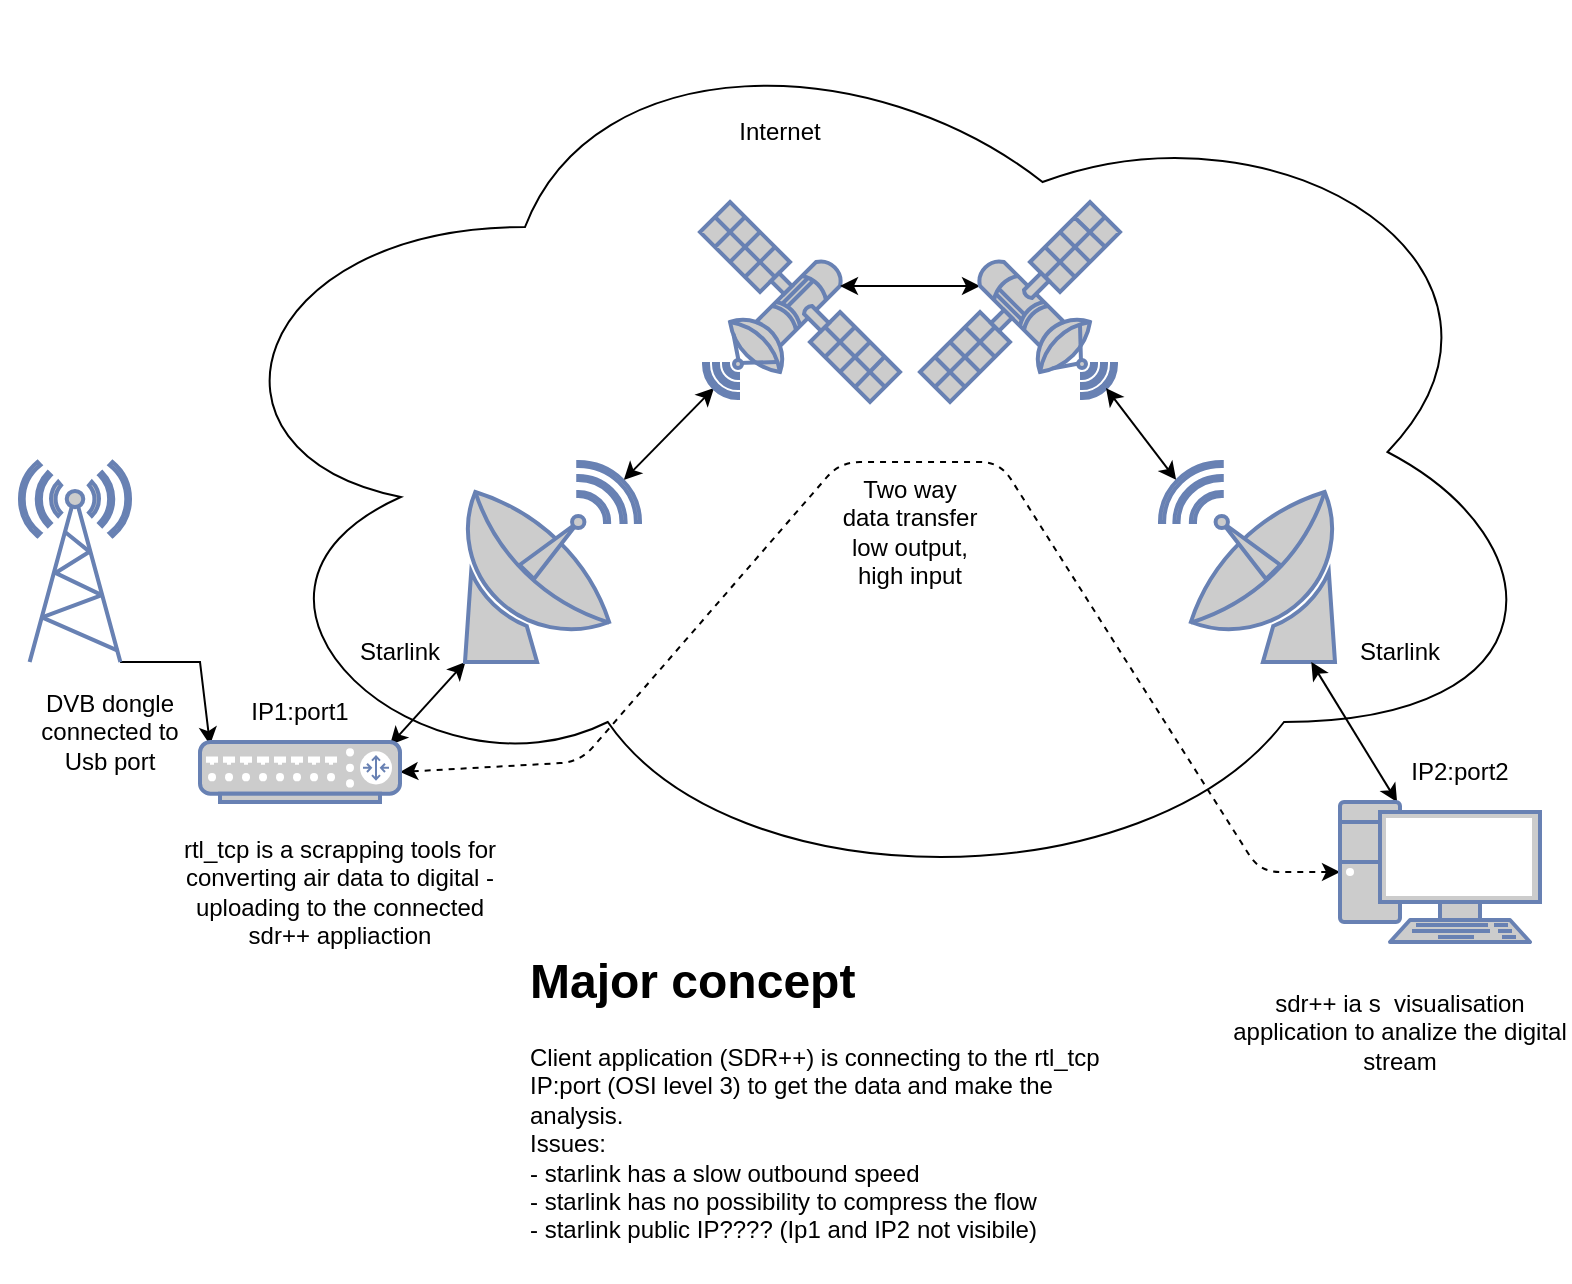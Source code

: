 <mxfile version="20.7.4" type="device" pages="3"><diagram id="eVhYtZMH90NT3_S08xxJ" name="Base concept"><mxGraphModel dx="794" dy="489" grid="1" gridSize="10" guides="1" tooltips="1" connect="1" arrows="1" fold="1" page="1" pageScale="1" pageWidth="827" pageHeight="1169" math="0" shadow="0"><root><mxCell id="0"/><mxCell id="1" parent="0"/><mxCell id="IH2EkVX4SBUHaYBqQMtC-19" value="" style="ellipse;shape=cloud;whiteSpace=wrap;html=1;" parent="1" vertex="1"><mxGeometry x="110" y="20" width="690" height="450" as="geometry"/></mxCell><mxCell id="IH2EkVX4SBUHaYBqQMtC-14" style="edgeStyle=none;rounded=0;orthogonalLoop=1;jettySize=auto;html=1;exitX=0.91;exitY=1;exitDx=0;exitDy=0;exitPerimeter=0;entryX=0.05;entryY=0.05;entryDx=0;entryDy=0;entryPerimeter=0;" parent="1" source="IH2EkVX4SBUHaYBqQMtC-1" target="IH2EkVX4SBUHaYBqQMtC-12" edge="1"><mxGeometry relative="1" as="geometry"><Array as="points"><mxPoint x="120" y="350"/></Array></mxGeometry></mxCell><mxCell id="IH2EkVX4SBUHaYBqQMtC-1" value="" style="fontColor=#0066CC;verticalAlign=top;verticalLabelPosition=bottom;labelPosition=center;align=center;html=1;outlineConnect=0;fillColor=#CCCCCC;strokeColor=#6881B3;gradientColor=none;gradientDirection=north;strokeWidth=2;shape=mxgraph.networks.radio_tower;" parent="1" vertex="1"><mxGeometry x="30" y="250" width="55" height="100" as="geometry"/></mxCell><mxCell id="IH2EkVX4SBUHaYBqQMtC-10" style="edgeStyle=none;rounded=0;orthogonalLoop=1;jettySize=auto;html=1;exitX=0.07;exitY=0.93;exitDx=0;exitDy=0;exitPerimeter=0;entryX=0.91;entryY=0.09;entryDx=0;entryDy=0;entryPerimeter=0;startArrow=classic;startFill=1;" parent="1" source="IH2EkVX4SBUHaYBqQMtC-2" target="IH2EkVX4SBUHaYBqQMtC-5" edge="1"><mxGeometry relative="1" as="geometry"/></mxCell><mxCell id="IH2EkVX4SBUHaYBqQMtC-2" value="" style="fontColor=#0066CC;verticalAlign=top;verticalLabelPosition=bottom;labelPosition=center;align=center;html=1;outlineConnect=0;fillColor=#CCCCCC;strokeColor=#6881B3;gradientColor=none;gradientDirection=north;strokeWidth=2;shape=mxgraph.networks.satellite;" parent="1" vertex="1"><mxGeometry x="370" y="120" width="100" height="100" as="geometry"/></mxCell><mxCell id="IH2EkVX4SBUHaYBqQMtC-11" style="edgeStyle=none;rounded=0;orthogonalLoop=1;jettySize=auto;html=1;exitX=0.58;exitY=0.3;exitDx=0;exitDy=0;exitPerimeter=0;entryX=0.7;entryY=0.42;entryDx=0;entryDy=0;entryPerimeter=0;startArrow=classic;startFill=1;" parent="1" source="IH2EkVX4SBUHaYBqQMtC-3" target="IH2EkVX4SBUHaYBqQMtC-2" edge="1"><mxGeometry relative="1" as="geometry"/></mxCell><mxCell id="IH2EkVX4SBUHaYBqQMtC-3" value="" style="fontColor=#0066CC;verticalAlign=top;verticalLabelPosition=bottom;labelPosition=center;align=center;html=1;outlineConnect=0;fillColor=#CCCCCC;strokeColor=#6881B3;gradientColor=none;gradientDirection=north;strokeWidth=2;shape=mxgraph.networks.satellite;rotation=-90;" parent="1" vertex="1"><mxGeometry x="480" y="120" width="100" height="100" as="geometry"/></mxCell><mxCell id="IH2EkVX4SBUHaYBqQMtC-13" style="edgeStyle=none;rounded=0;orthogonalLoop=1;jettySize=auto;html=1;exitX=0.03;exitY=1;exitDx=0;exitDy=0;exitPerimeter=0;entryX=0.95;entryY=0.05;entryDx=0;entryDy=0;entryPerimeter=0;startArrow=classic;startFill=1;" parent="1" source="IH2EkVX4SBUHaYBqQMtC-5" target="IH2EkVX4SBUHaYBqQMtC-12" edge="1"><mxGeometry relative="1" as="geometry"/></mxCell><mxCell id="IH2EkVX4SBUHaYBqQMtC-5" value="" style="fontColor=#0066CC;verticalAlign=top;verticalLabelPosition=bottom;labelPosition=center;align=center;html=1;outlineConnect=0;fillColor=#CCCCCC;strokeColor=#6881B3;gradientColor=none;gradientDirection=north;strokeWidth=2;shape=mxgraph.networks.satellite_dish;" parent="1" vertex="1"><mxGeometry x="250" y="250" width="90" height="100" as="geometry"/></mxCell><mxCell id="IH2EkVX4SBUHaYBqQMtC-9" style="rounded=0;orthogonalLoop=1;jettySize=auto;html=1;exitX=0.91;exitY=0.09;exitDx=0;exitDy=0;exitPerimeter=0;entryX=0.07;entryY=0.93;entryDx=0;entryDy=0;entryPerimeter=0;startArrow=classic;startFill=1;" parent="1" source="IH2EkVX4SBUHaYBqQMtC-6" target="IH2EkVX4SBUHaYBqQMtC-3" edge="1"><mxGeometry relative="1" as="geometry"/></mxCell><mxCell id="IH2EkVX4SBUHaYBqQMtC-6" value="" style="fontColor=#0066CC;verticalAlign=top;verticalLabelPosition=bottom;labelPosition=center;align=center;html=1;outlineConnect=0;fillColor=#CCCCCC;strokeColor=#6881B3;gradientColor=none;gradientDirection=north;strokeWidth=2;shape=mxgraph.networks.satellite_dish;flipV=0;flipH=1;" parent="1" vertex="1"><mxGeometry x="600" y="250" width="90" height="100" as="geometry"/></mxCell><mxCell id="IH2EkVX4SBUHaYBqQMtC-8" style="rounded=0;orthogonalLoop=1;jettySize=auto;html=1;startArrow=classic;startFill=1;" parent="1" source="IH2EkVX4SBUHaYBqQMtC-7" target="IH2EkVX4SBUHaYBqQMtC-6" edge="1"><mxGeometry relative="1" as="geometry"/></mxCell><mxCell id="IH2EkVX4SBUHaYBqQMtC-15" style="edgeStyle=none;orthogonalLoop=1;jettySize=auto;html=1;exitX=0;exitY=0.5;exitDx=0;exitDy=0;exitPerimeter=0;entryX=1;entryY=0.5;entryDx=0;entryDy=0;entryPerimeter=0;strokeWidth=1;rounded=1;jumpSize=8;startArrow=classic;startFill=1;dashed=1;" parent="1" source="IH2EkVX4SBUHaYBqQMtC-7" target="IH2EkVX4SBUHaYBqQMtC-12" edge="1"><mxGeometry relative="1" as="geometry"><mxPoint x="460" y="380" as="targetPoint"/><Array as="points"><mxPoint x="650" y="455"/><mxPoint x="520" y="250"/><mxPoint x="440" y="250"/><mxPoint x="310" y="400"/></Array></mxGeometry></mxCell><mxCell id="IH2EkVX4SBUHaYBqQMtC-7" value="" style="fontColor=#0066CC;verticalAlign=top;verticalLabelPosition=bottom;labelPosition=center;align=center;html=1;outlineConnect=0;fillColor=#CCCCCC;strokeColor=#6881B3;gradientColor=none;gradientDirection=north;strokeWidth=2;shape=mxgraph.networks.pc;" parent="1" vertex="1"><mxGeometry x="690" y="420" width="100" height="70" as="geometry"/></mxCell><mxCell id="IH2EkVX4SBUHaYBqQMtC-12" value="" style="fontColor=#0066CC;verticalAlign=top;verticalLabelPosition=bottom;labelPosition=center;align=center;html=1;outlineConnect=0;fillColor=#CCCCCC;strokeColor=#6881B3;gradientColor=none;gradientDirection=north;strokeWidth=2;shape=mxgraph.networks.router;" parent="1" vertex="1"><mxGeometry x="120" y="390" width="100" height="30" as="geometry"/></mxCell><mxCell id="IH2EkVX4SBUHaYBqQMtC-16" value="Two way data transfer&lt;br&gt;low output, high input" style="text;html=1;strokeColor=none;fillColor=none;align=center;verticalAlign=middle;whiteSpace=wrap;rounded=0;" parent="1" vertex="1"><mxGeometry x="440" y="270" width="70" height="30" as="geometry"/></mxCell><mxCell id="IH2EkVX4SBUHaYBqQMtC-17" value="DVB dongle connected to&lt;br&gt;Usb port" style="text;html=1;strokeColor=none;fillColor=none;align=center;verticalAlign=middle;whiteSpace=wrap;rounded=0;" parent="1" vertex="1"><mxGeometry x="20" y="370" width="110" height="30" as="geometry"/></mxCell><mxCell id="IH2EkVX4SBUHaYBqQMtC-20" value="Internet" style="text;html=1;strokeColor=none;fillColor=none;align=center;verticalAlign=middle;whiteSpace=wrap;rounded=0;" parent="1" vertex="1"><mxGeometry x="380" y="70" width="60" height="30" as="geometry"/></mxCell><mxCell id="IH2EkVX4SBUHaYBqQMtC-21" value="Starlink" style="text;html=1;strokeColor=none;fillColor=none;align=center;verticalAlign=middle;whiteSpace=wrap;rounded=0;" parent="1" vertex="1"><mxGeometry x="190" y="330" width="60" height="30" as="geometry"/></mxCell><mxCell id="IH2EkVX4SBUHaYBqQMtC-22" value="Starlink" style="text;html=1;strokeColor=none;fillColor=none;align=center;verticalAlign=middle;whiteSpace=wrap;rounded=0;" parent="1" vertex="1"><mxGeometry x="690" y="330" width="60" height="30" as="geometry"/></mxCell><mxCell id="IH2EkVX4SBUHaYBqQMtC-23" value="&lt;h1&gt;Major concept&lt;/h1&gt;&lt;div&gt;Client application (SDR++) is connecting to the rtl_tcp IP:port (OSI level 3) to get the data and make the analysis.&amp;nbsp;&lt;/div&gt;&lt;div&gt;Issues:&lt;/div&gt;&lt;div&gt;- starlink has a slow outbound speed&lt;/div&gt;&lt;div&gt;- starlink has no possibility to compress the flow&lt;/div&gt;&lt;div&gt;- starlink public IP???? (Ip1 and IP2 not visibile)&lt;/div&gt;" style="text;html=1;strokeColor=none;fillColor=none;spacing=5;spacingTop=-20;whiteSpace=wrap;overflow=hidden;rounded=0;" parent="1" vertex="1"><mxGeometry x="280" y="490" width="320" height="170" as="geometry"/></mxCell><mxCell id="IH2EkVX4SBUHaYBqQMtC-24" value="rtl_tcp is a scrapping tools for converting air data to digital - uploading to the connected sdr++ appliaction" style="text;html=1;strokeColor=none;fillColor=none;align=center;verticalAlign=middle;whiteSpace=wrap;rounded=0;" parent="1" vertex="1"><mxGeometry x="100" y="430" width="180" height="70" as="geometry"/></mxCell><mxCell id="IH2EkVX4SBUHaYBqQMtC-25" value="sdr++ ia s&amp;nbsp; visualisation application to analize the digital stream" style="text;html=1;strokeColor=none;fillColor=none;align=center;verticalAlign=middle;whiteSpace=wrap;rounded=0;" parent="1" vertex="1"><mxGeometry x="635" y="520" width="170" height="30" as="geometry"/></mxCell><mxCell id="IH2EkVX4SBUHaYBqQMtC-26" value="IP1:port1" style="text;html=1;strokeColor=none;fillColor=none;align=center;verticalAlign=middle;whiteSpace=wrap;rounded=0;" parent="1" vertex="1"><mxGeometry x="140" y="360" width="60" height="30" as="geometry"/></mxCell><mxCell id="IH2EkVX4SBUHaYBqQMtC-27" value="IP2:port2" style="text;html=1;strokeColor=none;fillColor=none;align=center;verticalAlign=middle;whiteSpace=wrap;rounded=0;" parent="1" vertex="1"><mxGeometry x="720" y="390" width="60" height="30" as="geometry"/></mxCell></root></mxGraphModel></diagram><diagram name="option 1" id="pqfzMG9LyWDPcnsngAc4"><mxGraphModel dx="794" dy="1658" grid="1" gridSize="10" guides="1" tooltips="1" connect="1" arrows="1" fold="1" page="1" pageScale="1" pageWidth="827" pageHeight="1169" math="0" shadow="0"><root><mxCell id="LZ_qvvcYq5BtkVR-NdyK-0"/><mxCell id="LZ_qvvcYq5BtkVR-NdyK-1" parent="LZ_qvvcYq5BtkVR-NdyK-0"/><mxCell id="LZ_qvvcYq5BtkVR-NdyK-2" value="" style="ellipse;shape=cloud;whiteSpace=wrap;html=1;" parent="LZ_qvvcYq5BtkVR-NdyK-1" vertex="1"><mxGeometry x="150" y="40" width="630" height="410" as="geometry"/></mxCell><mxCell id="LZ_qvvcYq5BtkVR-NdyK-3" style="edgeStyle=none;rounded=0;orthogonalLoop=1;jettySize=auto;html=1;exitX=0.09;exitY=1;exitDx=0;exitDy=0;exitPerimeter=0;entryX=0.05;entryY=0.05;entryDx=0;entryDy=0;entryPerimeter=0;" parent="LZ_qvvcYq5BtkVR-NdyK-1" source="LZ_qvvcYq5BtkVR-NdyK-4" target="LZ_qvvcYq5BtkVR-NdyK-16" edge="1"><mxGeometry relative="1" as="geometry"><Array as="points"/></mxGeometry></mxCell><mxCell id="LZ_qvvcYq5BtkVR-NdyK-4" value="" style="fontColor=#0066CC;verticalAlign=top;verticalLabelPosition=bottom;labelPosition=center;align=center;html=1;outlineConnect=0;fillColor=#CCCCCC;strokeColor=#6881B3;gradientColor=none;gradientDirection=north;strokeWidth=2;shape=mxgraph.networks.radio_tower;" parent="LZ_qvvcYq5BtkVR-NdyK-1" vertex="1"><mxGeometry x="30" y="250" width="55" height="100" as="geometry"/></mxCell><mxCell id="LZ_qvvcYq5BtkVR-NdyK-5" style="edgeStyle=none;rounded=0;orthogonalLoop=1;jettySize=auto;html=1;exitX=0.07;exitY=0.93;exitDx=0;exitDy=0;exitPerimeter=0;entryX=0.91;entryY=0.09;entryDx=0;entryDy=0;entryPerimeter=0;startArrow=classic;startFill=1;" parent="LZ_qvvcYq5BtkVR-NdyK-1" source="LZ_qvvcYq5BtkVR-NdyK-6" target="LZ_qvvcYq5BtkVR-NdyK-10" edge="1"><mxGeometry relative="1" as="geometry"/></mxCell><mxCell id="LZ_qvvcYq5BtkVR-NdyK-6" value="" style="fontColor=#0066CC;verticalAlign=top;verticalLabelPosition=bottom;labelPosition=center;align=center;html=1;outlineConnect=0;fillColor=#CCCCCC;strokeColor=#6881B3;gradientColor=none;gradientDirection=north;strokeWidth=2;shape=mxgraph.networks.satellite;" parent="LZ_qvvcYq5BtkVR-NdyK-1" vertex="1"><mxGeometry x="370" y="120" width="100" height="100" as="geometry"/></mxCell><mxCell id="LZ_qvvcYq5BtkVR-NdyK-9" style="edgeStyle=none;rounded=0;orthogonalLoop=1;jettySize=auto;html=1;exitX=0.03;exitY=1;exitDx=0;exitDy=0;exitPerimeter=0;entryX=0.75;entryY=0;entryDx=0;entryDy=0;startArrow=classic;startFill=1;" parent="LZ_qvvcYq5BtkVR-NdyK-1" source="LZ_qvvcYq5BtkVR-NdyK-10" target="63cQMqfMvRAv0heqXMk6-0" edge="1"><mxGeometry relative="1" as="geometry"/></mxCell><mxCell id="LZ_qvvcYq5BtkVR-NdyK-10" value="" style="fontColor=#0066CC;verticalAlign=top;verticalLabelPosition=bottom;labelPosition=center;align=center;html=1;outlineConnect=0;fillColor=#CCCCCC;strokeColor=#6881B3;gradientColor=none;gradientDirection=north;strokeWidth=2;shape=mxgraph.networks.satellite_dish;" parent="LZ_qvvcYq5BtkVR-NdyK-1" vertex="1"><mxGeometry x="250" y="250" width="90" height="100" as="geometry"/></mxCell><mxCell id="LZ_qvvcYq5BtkVR-NdyK-11" style="rounded=0;orthogonalLoop=1;jettySize=auto;html=1;exitX=0.25;exitY=1;exitDx=0;exitDy=0;entryX=0.7;entryY=0.42;entryDx=0;entryDy=0;entryPerimeter=0;startArrow=classic;startFill=1;" parent="LZ_qvvcYq5BtkVR-NdyK-1" source="63cQMqfMvRAv0heqXMk6-6" target="LZ_qvvcYq5BtkVR-NdyK-6" edge="1"><mxGeometry relative="1" as="geometry"><mxPoint x="608.1" y="259" as="sourcePoint"/><mxPoint x="573" y="213" as="targetPoint"/><Array as="points"><mxPoint x="455" y="120"/></Array></mxGeometry></mxCell><mxCell id="LZ_qvvcYq5BtkVR-NdyK-13" style="rounded=0;orthogonalLoop=1;jettySize=auto;html=1;startArrow=classic;startFill=1;entryX=0.5;entryY=1;entryDx=0;entryDy=0;" parent="LZ_qvvcYq5BtkVR-NdyK-1" source="LZ_qvvcYq5BtkVR-NdyK-15" target="63cQMqfMvRAv0heqXMk6-7" edge="1"><mxGeometry relative="1" as="geometry"><Array as="points"><mxPoint x="530" y="220"/></Array></mxGeometry></mxCell><mxCell id="LZ_qvvcYq5BtkVR-NdyK-14" style="edgeStyle=none;orthogonalLoop=1;jettySize=auto;html=1;exitX=0;exitY=0.5;exitDx=0;exitDy=0;exitPerimeter=0;entryX=1;entryY=0.5;entryDx=0;entryDy=0;entryPerimeter=0;strokeWidth=1;rounded=1;jumpSize=8;startArrow=classic;startFill=1;dashed=1;" parent="LZ_qvvcYq5BtkVR-NdyK-1" source="LZ_qvvcYq5BtkVR-NdyK-15" target="LZ_qvvcYq5BtkVR-NdyK-16" edge="1"><mxGeometry relative="1" as="geometry"><mxPoint x="460" y="380" as="targetPoint"/><Array as="points"><mxPoint x="650" y="455"/><mxPoint x="520" y="250"/><mxPoint x="440" y="250"/><mxPoint x="270" y="490"/></Array></mxGeometry></mxCell><mxCell id="LZ_qvvcYq5BtkVR-NdyK-15" value="" style="fontColor=#0066CC;verticalAlign=top;verticalLabelPosition=bottom;labelPosition=center;align=center;html=1;outlineConnect=0;fillColor=#CCCCCC;strokeColor=#6881B3;gradientColor=none;gradientDirection=north;strokeWidth=2;shape=mxgraph.networks.pc;" parent="LZ_qvvcYq5BtkVR-NdyK-1" vertex="1"><mxGeometry x="695" y="420" width="100" height="70" as="geometry"/></mxCell><mxCell id="LZ_qvvcYq5BtkVR-NdyK-16" value="" style="fontColor=#0066CC;verticalAlign=top;verticalLabelPosition=bottom;labelPosition=center;align=center;html=1;outlineConnect=0;fillColor=#CCCCCC;strokeColor=#6881B3;gradientColor=none;gradientDirection=north;strokeWidth=2;shape=mxgraph.networks.router;" parent="LZ_qvvcYq5BtkVR-NdyK-1" vertex="1"><mxGeometry x="40" y="530" width="100" height="30" as="geometry"/></mxCell><mxCell id="LZ_qvvcYq5BtkVR-NdyK-17" value="Two way data transfer&lt;br&gt;low output, high input" style="text;html=1;strokeColor=none;fillColor=none;align=center;verticalAlign=middle;whiteSpace=wrap;rounded=0;" parent="LZ_qvvcYq5BtkVR-NdyK-1" vertex="1"><mxGeometry x="440" y="270" width="70" height="30" as="geometry"/></mxCell><mxCell id="LZ_qvvcYq5BtkVR-NdyK-18" value="DVB dongle connected to&lt;br&gt;Usb port" style="text;html=1;strokeColor=none;fillColor=none;align=center;verticalAlign=middle;whiteSpace=wrap;rounded=0;" parent="LZ_qvvcYq5BtkVR-NdyK-1" vertex="1"><mxGeometry x="20" y="370" width="110" height="30" as="geometry"/></mxCell><mxCell id="LZ_qvvcYq5BtkVR-NdyK-19" value="Internet" style="text;html=1;strokeColor=none;fillColor=none;align=center;verticalAlign=middle;whiteSpace=wrap;rounded=0;" parent="LZ_qvvcYq5BtkVR-NdyK-1" vertex="1"><mxGeometry x="620" y="170" width="60" height="30" as="geometry"/></mxCell><mxCell id="LZ_qvvcYq5BtkVR-NdyK-20" value="Starlink" style="text;html=1;strokeColor=none;fillColor=none;align=center;verticalAlign=middle;whiteSpace=wrap;rounded=0;" parent="LZ_qvvcYq5BtkVR-NdyK-1" vertex="1"><mxGeometry x="190" y="330" width="60" height="30" as="geometry"/></mxCell><mxCell id="LZ_qvvcYq5BtkVR-NdyK-21" value="Any kind of providers" style="text;html=1;strokeColor=none;fillColor=none;align=center;verticalAlign=middle;whiteSpace=wrap;rounded=0;" parent="LZ_qvvcYq5BtkVR-NdyK-1" vertex="1"><mxGeometry x="695" y="370" width="80" height="30" as="geometry"/></mxCell><mxCell id="LZ_qvvcYq5BtkVR-NdyK-22" value="&lt;h1&gt;Major concept&lt;/h1&gt;&lt;div&gt;Client application (SDR++) is connecting to the rtl_tcp IP:port (OSI level 3) to get the data and make the analysis.&amp;nbsp;&lt;/div&gt;&lt;div&gt;Issues:&lt;/div&gt;&lt;div&gt;- starlink has a slow outbound speed&lt;/div&gt;&lt;div&gt;- starlink has no possibility to compress the flow&lt;/div&gt;&lt;div&gt;- starlink public IP???? (Ip1 and IP2 not visibile)&lt;/div&gt;" style="text;html=1;strokeColor=none;fillColor=none;spacing=5;spacingTop=-20;whiteSpace=wrap;overflow=hidden;rounded=0;" parent="LZ_qvvcYq5BtkVR-NdyK-1" vertex="1"><mxGeometry x="280" y="490" width="320" height="170" as="geometry"/></mxCell><mxCell id="LZ_qvvcYq5BtkVR-NdyK-23" value="rtl_tcp is a scrapping tools for converting air data to digital - uploading to the connected sdr++ appliaction" style="text;html=1;strokeColor=none;fillColor=none;align=center;verticalAlign=middle;whiteSpace=wrap;rounded=0;" parent="LZ_qvvcYq5BtkVR-NdyK-1" vertex="1"><mxGeometry x="20" y="570" width="180" height="70" as="geometry"/></mxCell><mxCell id="LZ_qvvcYq5BtkVR-NdyK-24" value="sdr++ ia s&amp;nbsp; visualisation application to analize the digital stream" style="text;html=1;strokeColor=none;fillColor=none;align=center;verticalAlign=middle;whiteSpace=wrap;rounded=0;" parent="LZ_qvvcYq5BtkVR-NdyK-1" vertex="1"><mxGeometry x="635" y="520" width="170" height="30" as="geometry"/></mxCell><mxCell id="LZ_qvvcYq5BtkVR-NdyK-25" value="IP1:port1 no enc" style="text;html=1;strokeColor=none;fillColor=none;align=center;verticalAlign=middle;whiteSpace=wrap;rounded=0;" parent="LZ_qvvcYq5BtkVR-NdyK-1" vertex="1"><mxGeometry x="80" y="490" width="60" height="30" as="geometry"/></mxCell><mxCell id="LZ_qvvcYq5BtkVR-NdyK-26" value="IP2:port2&lt;br&gt;no enc" style="text;html=1;strokeColor=none;fillColor=none;align=center;verticalAlign=middle;whiteSpace=wrap;rounded=0;" parent="LZ_qvvcYq5BtkVR-NdyK-1" vertex="1"><mxGeometry x="635" y="390" width="60" height="30" as="geometry"/></mxCell><mxCell id="63cQMqfMvRAv0heqXMk6-1" style="rounded=0;orthogonalLoop=1;jettySize=auto;html=1;exitX=0.5;exitY=1;exitDx=0;exitDy=0;entryX=0.92;entryY=-0.15;entryDx=0;entryDy=0;entryPerimeter=0;" parent="LZ_qvvcYq5BtkVR-NdyK-1" source="63cQMqfMvRAv0heqXMk6-0" target="LZ_qvvcYq5BtkVR-NdyK-16" edge="1"><mxGeometry relative="1" as="geometry"/></mxCell><mxCell id="63cQMqfMvRAv0heqXMk6-0" value="Docker with Nginx zsdt enabled" style="rounded=0;whiteSpace=wrap;html=1;" parent="LZ_qvvcYq5BtkVR-NdyK-1" vertex="1"><mxGeometry x="110" y="430" width="120" height="60" as="geometry"/></mxCell><mxCell id="63cQMqfMvRAv0heqXMk6-2" value="IP1:port1 zstd enc" style="text;html=1;strokeColor=none;fillColor=none;align=center;verticalAlign=middle;whiteSpace=wrap;rounded=0;" parent="LZ_qvvcYq5BtkVR-NdyK-1" vertex="1"><mxGeometry x="140" y="390" width="60" height="30" as="geometry"/></mxCell><mxCell id="63cQMqfMvRAv0heqXMk6-5" value="" style="group" parent="LZ_qvvcYq5BtkVR-NdyK-1" vertex="1" connectable="0"><mxGeometry x="460" y="-50" width="160" height="78" as="geometry"/></mxCell><mxCell id="63cQMqfMvRAv0heqXMk6-3" value="" style="sketch=0;points=[[0,0,0],[0.25,0,0],[0.5,0,0],[0.75,0,0],[1,0,0],[0,1,0],[0.25,1,0],[0.5,1,0],[0.75,1,0],[1,1,0],[0,0.25,0],[0,0.5,0],[0,0.75,0],[1,0.25,0],[1,0.5,0],[1,0.75,0]];outlineConnect=0;fontColor=#232F3E;gradientColor=#F78E04;gradientDirection=north;fillColor=#D05C17;strokeColor=#ffffff;dashed=0;verticalLabelPosition=bottom;verticalAlign=top;align=center;html=1;fontSize=12;fontStyle=0;aspect=fixed;shape=mxgraph.aws4.resourceIcon;resIcon=mxgraph.aws4.ecs_anywhere;" parent="63cQMqfMvRAv0heqXMk6-5" vertex="1"><mxGeometry width="78" height="78" as="geometry"/></mxCell><mxCell id="63cQMqfMvRAv0heqXMk6-4" value="Container service with public acccess" style="text;html=1;strokeColor=none;fillColor=none;align=center;verticalAlign=middle;whiteSpace=wrap;rounded=0;" parent="63cQMqfMvRAv0heqXMk6-5" vertex="1"><mxGeometry x="100" y="38" width="60" height="30" as="geometry"/></mxCell><mxCell id="63cQMqfMvRAv0heqXMk6-6" value="IP3:port4&lt;br&gt;zstd enc" style="text;html=1;strokeColor=none;fillColor=none;align=center;verticalAlign=middle;whiteSpace=wrap;rounded=0;" parent="LZ_qvvcYq5BtkVR-NdyK-1" vertex="1"><mxGeometry x="440" y="40" width="60" height="30" as="geometry"/></mxCell><mxCell id="63cQMqfMvRAv0heqXMk6-7" value="IP3:port5&lt;br&gt;no enc" style="text;html=1;strokeColor=none;fillColor=none;align=center;verticalAlign=middle;whiteSpace=wrap;rounded=0;" parent="LZ_qvvcYq5BtkVR-NdyK-1" vertex="1"><mxGeometry x="500" y="40" width="60" height="30" as="geometry"/></mxCell><mxCell id="4SPKyEX531dp94G_73Is-5" style="edgeStyle=none;rounded=0;orthogonalLoop=1;jettySize=auto;html=1;entryX=0;entryY=0.75;entryDx=0;entryDy=0;entryPerimeter=0;startArrow=none;startFill=0;dashed=1;dashPattern=1 4;" parent="LZ_qvvcYq5BtkVR-NdyK-1" source="4SPKyEX531dp94G_73Is-3" target="63cQMqfMvRAv0heqXMk6-3" edge="1"><mxGeometry relative="1" as="geometry"/></mxCell><mxCell id="4SPKyEX531dp94G_73Is-6" style="edgeStyle=none;rounded=0;orthogonalLoop=1;jettySize=auto;html=1;entryX=0.25;entryY=0;entryDx=0;entryDy=0;startArrow=none;startFill=0;dashed=1;dashPattern=1 4;" parent="LZ_qvvcYq5BtkVR-NdyK-1" source="4SPKyEX531dp94G_73Is-3" target="63cQMqfMvRAv0heqXMk6-0" edge="1"><mxGeometry relative="1" as="geometry"/></mxCell><mxCell id="4SPKyEX531dp94G_73Is-3" value="" style="sketch=0;aspect=fixed;html=1;points=[];align=center;image;fontSize=12;image=img/lib/mscae/Media_Encoding.svg;" parent="LZ_qvvcYq5BtkVR-NdyK-1" vertex="1"><mxGeometry x="67" y="-10" width="86" height="100" as="geometry"/></mxCell><mxCell id="4SPKyEX531dp94G_73Is-4" value="Encoding / Decoding points" style="text;html=1;strokeColor=none;fillColor=none;align=center;verticalAlign=middle;whiteSpace=wrap;rounded=0;" parent="LZ_qvvcYq5BtkVR-NdyK-1" vertex="1"><mxGeometry x="67" y="-60" width="173" height="30" as="geometry"/></mxCell></root></mxGraphModel></diagram><diagram name="option 2" id="LgIMS0ZwCtOsW7OvAcl4"><mxGraphModel dx="1059" dy="652" grid="1" gridSize="10" guides="1" tooltips="1" connect="1" arrows="1" fold="1" page="1" pageScale="1" pageWidth="827" pageHeight="1169" math="0" shadow="0"><root><mxCell id="tyY59y540f2zaJhd7GOF-0"/><mxCell id="tyY59y540f2zaJhd7GOF-1" parent="tyY59y540f2zaJhd7GOF-0"/><mxCell id="tyY59y540f2zaJhd7GOF-2" value="" style="ellipse;shape=cloud;whiteSpace=wrap;html=1;" parent="tyY59y540f2zaJhd7GOF-1" vertex="1"><mxGeometry x="110" y="20" width="690" height="450" as="geometry"/></mxCell><mxCell id="tyY59y540f2zaJhd7GOF-3" style="edgeStyle=none;rounded=0;orthogonalLoop=1;jettySize=auto;html=1;exitX=0.91;exitY=1;exitDx=0;exitDy=0;exitPerimeter=0;entryX=0.05;entryY=0.05;entryDx=0;entryDy=0;entryPerimeter=0;" parent="tyY59y540f2zaJhd7GOF-1" source="tyY59y540f2zaJhd7GOF-4" target="tyY59y540f2zaJhd7GOF-16" edge="1"><mxGeometry relative="1" as="geometry"><Array as="points"><mxPoint x="80" y="460"/></Array></mxGeometry></mxCell><mxCell id="tyY59y540f2zaJhd7GOF-4" value="" style="fontColor=#0066CC;verticalAlign=top;verticalLabelPosition=bottom;labelPosition=center;align=center;html=1;outlineConnect=0;fillColor=#CCCCCC;strokeColor=#6881B3;gradientColor=none;gradientDirection=north;strokeWidth=2;shape=mxgraph.networks.radio_tower;" parent="tyY59y540f2zaJhd7GOF-1" vertex="1"><mxGeometry x="30" y="250" width="55" height="100" as="geometry"/></mxCell><mxCell id="tyY59y540f2zaJhd7GOF-5" style="edgeStyle=none;rounded=0;orthogonalLoop=1;jettySize=auto;html=1;exitX=0.07;exitY=0.93;exitDx=0;exitDy=0;exitPerimeter=0;entryX=0.91;entryY=0.09;entryDx=0;entryDy=0;entryPerimeter=0;startArrow=classic;startFill=1;" parent="tyY59y540f2zaJhd7GOF-1" source="tyY59y540f2zaJhd7GOF-6" target="tyY59y540f2zaJhd7GOF-10" edge="1"><mxGeometry relative="1" as="geometry"/></mxCell><mxCell id="tyY59y540f2zaJhd7GOF-6" value="" style="fontColor=#0066CC;verticalAlign=top;verticalLabelPosition=bottom;labelPosition=center;align=center;html=1;outlineConnect=0;fillColor=#CCCCCC;strokeColor=#6881B3;gradientColor=none;gradientDirection=north;strokeWidth=2;shape=mxgraph.networks.satellite;" parent="tyY59y540f2zaJhd7GOF-1" vertex="1"><mxGeometry x="370" y="120" width="100" height="100" as="geometry"/></mxCell><mxCell id="tyY59y540f2zaJhd7GOF-7" style="edgeStyle=none;rounded=0;orthogonalLoop=1;jettySize=auto;html=1;exitX=0.58;exitY=0.3;exitDx=0;exitDy=0;exitPerimeter=0;entryX=0.7;entryY=0.42;entryDx=0;entryDy=0;entryPerimeter=0;startArrow=classic;startFill=1;" parent="tyY59y540f2zaJhd7GOF-1" source="tyY59y540f2zaJhd7GOF-8" target="tyY59y540f2zaJhd7GOF-6" edge="1"><mxGeometry relative="1" as="geometry"/></mxCell><mxCell id="tyY59y540f2zaJhd7GOF-8" value="" style="fontColor=#0066CC;verticalAlign=top;verticalLabelPosition=bottom;labelPosition=center;align=center;html=1;outlineConnect=0;fillColor=#CCCCCC;strokeColor=#6881B3;gradientColor=none;gradientDirection=north;strokeWidth=2;shape=mxgraph.networks.satellite;rotation=-90;" parent="tyY59y540f2zaJhd7GOF-1" vertex="1"><mxGeometry x="480" y="120" width="100" height="100" as="geometry"/></mxCell><mxCell id="tyY59y540f2zaJhd7GOF-9" style="edgeStyle=none;rounded=0;orthogonalLoop=1;jettySize=auto;html=1;exitX=0.03;exitY=1;exitDx=0;exitDy=0;exitPerimeter=0;entryX=0.75;entryY=0;entryDx=0;entryDy=0;startArrow=classic;startFill=1;" parent="tyY59y540f2zaJhd7GOF-1" source="tyY59y540f2zaJhd7GOF-10" target="tyY59y540f2zaJhd7GOF-25" edge="1"><mxGeometry relative="1" as="geometry"><Array as="points"/></mxGeometry></mxCell><mxCell id="tyY59y540f2zaJhd7GOF-10" value="" style="fontColor=#0066CC;verticalAlign=top;verticalLabelPosition=bottom;labelPosition=center;align=center;html=1;outlineConnect=0;fillColor=#CCCCCC;strokeColor=#6881B3;gradientColor=none;gradientDirection=north;strokeWidth=2;shape=mxgraph.networks.satellite_dish;" parent="tyY59y540f2zaJhd7GOF-1" vertex="1"><mxGeometry x="250" y="250" width="90" height="100" as="geometry"/></mxCell><mxCell id="tyY59y540f2zaJhd7GOF-11" style="rounded=0;orthogonalLoop=1;jettySize=auto;html=1;exitX=0.91;exitY=0.09;exitDx=0;exitDy=0;exitPerimeter=0;entryX=0.07;entryY=0.93;entryDx=0;entryDy=0;entryPerimeter=0;startArrow=classic;startFill=1;" parent="tyY59y540f2zaJhd7GOF-1" source="tyY59y540f2zaJhd7GOF-12" target="tyY59y540f2zaJhd7GOF-8" edge="1"><mxGeometry relative="1" as="geometry"/></mxCell><mxCell id="tyY59y540f2zaJhd7GOF-12" value="" style="fontColor=#0066CC;verticalAlign=top;verticalLabelPosition=bottom;labelPosition=center;align=center;html=1;outlineConnect=0;fillColor=#CCCCCC;strokeColor=#6881B3;gradientColor=none;gradientDirection=north;strokeWidth=2;shape=mxgraph.networks.satellite_dish;flipV=0;flipH=1;" parent="tyY59y540f2zaJhd7GOF-1" vertex="1"><mxGeometry x="600" y="250" width="90" height="100" as="geometry"/></mxCell><mxCell id="tyY59y540f2zaJhd7GOF-13" style="rounded=0;orthogonalLoop=1;jettySize=auto;html=1;startArrow=classic;startFill=1;exitX=0.25;exitY=0;exitDx=0;exitDy=0;" parent="tyY59y540f2zaJhd7GOF-1" source="tyY59y540f2zaJhd7GOF-26" target="tyY59y540f2zaJhd7GOF-12" edge="1"><mxGeometry relative="1" as="geometry"/></mxCell><mxCell id="tyY59y540f2zaJhd7GOF-14" style="edgeStyle=none;orthogonalLoop=1;jettySize=auto;html=1;exitX=0;exitY=0.5;exitDx=0;exitDy=0;exitPerimeter=0;entryX=1;entryY=0.5;entryDx=0;entryDy=0;entryPerimeter=0;strokeWidth=1;rounded=1;jumpSize=8;startArrow=classic;startFill=1;dashed=1;" parent="tyY59y540f2zaJhd7GOF-1" source="tyY59y540f2zaJhd7GOF-15" target="tyY59y540f2zaJhd7GOF-16" edge="1"><mxGeometry relative="1" as="geometry"><mxPoint x="460" y="380" as="targetPoint"/><Array as="points"><mxPoint x="650" y="455"/><mxPoint x="520" y="250"/><mxPoint x="440" y="250"/><mxPoint x="310" y="400"/></Array></mxGeometry></mxCell><mxCell id="wYBs9lx6NddJJPxJli_--2" style="edgeStyle=orthogonalEdgeStyle;rounded=0;orthogonalLoop=1;jettySize=auto;html=1;exitX=0.5;exitY=0.07;exitDx=0;exitDy=0;exitPerimeter=0;entryX=0.5;entryY=1;entryDx=0;entryDy=0;fontSize=17;" parent="tyY59y540f2zaJhd7GOF-1" source="tyY59y540f2zaJhd7GOF-15" target="tyY59y540f2zaJhd7GOF-26" edge="1"><mxGeometry relative="1" as="geometry"/></mxCell><mxCell id="tyY59y540f2zaJhd7GOF-15" value="" style="fontColor=#0066CC;verticalAlign=top;verticalLabelPosition=bottom;labelPosition=center;align=center;html=1;outlineConnect=0;fillColor=#CCCCCC;strokeColor=#6881B3;gradientColor=none;gradientDirection=north;strokeWidth=2;shape=mxgraph.networks.pc;" parent="tyY59y540f2zaJhd7GOF-1" vertex="1"><mxGeometry x="705" y="465" width="100" height="70" as="geometry"/></mxCell><mxCell id="tyY59y540f2zaJhd7GOF-16" value="" style="fontColor=#0066CC;verticalAlign=top;verticalLabelPosition=bottom;labelPosition=center;align=center;html=1;outlineConnect=0;fillColor=#CCCCCC;strokeColor=#6881B3;gradientColor=none;gradientDirection=north;strokeWidth=2;shape=mxgraph.networks.router;" parent="tyY59y540f2zaJhd7GOF-1" vertex="1"><mxGeometry x="100" y="510" width="100" height="30" as="geometry"/></mxCell><mxCell id="tyY59y540f2zaJhd7GOF-17" value="Two way data transfer&lt;br&gt;low output, high input" style="text;html=1;strokeColor=none;fillColor=none;align=center;verticalAlign=middle;whiteSpace=wrap;rounded=0;" parent="tyY59y540f2zaJhd7GOF-1" vertex="1"><mxGeometry x="440" y="270" width="70" height="30" as="geometry"/></mxCell><mxCell id="tyY59y540f2zaJhd7GOF-18" value="DVB dongle connected to&lt;br&gt;Usb port" style="text;html=1;strokeColor=none;fillColor=none;align=center;verticalAlign=middle;whiteSpace=wrap;rounded=0;" parent="tyY59y540f2zaJhd7GOF-1" vertex="1"><mxGeometry y="500" width="110" height="30" as="geometry"/></mxCell><mxCell id="tyY59y540f2zaJhd7GOF-19" value="Internet" style="text;html=1;strokeColor=none;fillColor=none;align=center;verticalAlign=middle;whiteSpace=wrap;rounded=0;" parent="tyY59y540f2zaJhd7GOF-1" vertex="1"><mxGeometry x="380" y="70" width="60" height="30" as="geometry"/></mxCell><mxCell id="tyY59y540f2zaJhd7GOF-20" value="Starlink" style="text;html=1;strokeColor=none;fillColor=none;align=center;verticalAlign=middle;whiteSpace=wrap;rounded=0;" parent="tyY59y540f2zaJhd7GOF-1" vertex="1"><mxGeometry x="190" y="330" width="60" height="30" as="geometry"/></mxCell><mxCell id="tyY59y540f2zaJhd7GOF-21" value="Starlink" style="text;html=1;strokeColor=none;fillColor=none;align=center;verticalAlign=middle;whiteSpace=wrap;rounded=0;" parent="tyY59y540f2zaJhd7GOF-1" vertex="1"><mxGeometry x="690" y="330" width="60" height="30" as="geometry"/></mxCell><mxCell id="tyY59y540f2zaJhd7GOF-22" value="&lt;h1&gt;Major concept&lt;/h1&gt;&lt;div&gt;Client application (SDR++) is connecting to the rtl_tcp IP:port (OSI level 3) to get the data and make the analysis.&amp;nbsp;&lt;/div&gt;&lt;div&gt;Issues:&lt;/div&gt;&lt;div&gt;- starlink has a slow outbound speed&lt;/div&gt;&lt;div&gt;- starlink has no possibility to compress the flow&lt;/div&gt;&lt;div&gt;- starlink public IP???? (Ip1 and IP2 not visibile)&lt;/div&gt;&lt;div&gt;&lt;br&gt;&lt;/div&gt;&lt;div&gt;&lt;b&gt;&lt;font style=&quot;font-size: 17px;&quot;&gt;Resolution&lt;/font&gt;&lt;/b&gt;&lt;/div&gt;&lt;div&gt;Build docker image with&amp;nbsp;https://github.com/fathyb/zstd-proxy&lt;/div&gt;&lt;div&gt;and&amp;nbsp;&amp;nbsp;&lt;span style=&quot;background-color: initial;&quot;&gt;Create a server on port 9001, compress 9001 to 9002 and decompress 9002 to 9001&amp;nbsp;&lt;/span&gt;&lt;/div&gt;&lt;div&gt;&lt;span style=&quot;background-color: initial;&quot;&gt;&lt;b&gt;On GUI machine&lt;/b&gt;&lt;/span&gt;&lt;/div&gt;&lt;div&gt;&lt;b style=&quot;background-color: initial;&quot;&gt;$&lt;/b&gt;&lt;b&gt;&amp;nbsp;sdr-framerelay-tcp&amp;nbsp;--lis&lt;/b&gt;&lt;b style=&quot;background-color: initial;&quot;&gt;ten=localhost:9001 --connect=IP1:9002 --compress=connect&lt;/b&gt;&lt;/div&gt;&lt;div&gt;&lt;span style=&quot;background-color: initial;&quot;&gt;&lt;b&gt;&lt;br&gt;&lt;/b&gt;&lt;/span&gt;&lt;/div&gt;&lt;div&gt;&lt;span style=&quot;background-color: initial;&quot;&gt;&lt;b&gt;&lt;br&gt;&lt;/b&gt;&lt;/span&gt;&lt;/div&gt;&lt;div&gt;&lt;span style=&quot;background-color: initial;&quot;&gt;&lt;b&gt;On rtl_tcp machine&lt;/b&gt;&lt;/span&gt;&lt;/div&gt;&lt;div&gt;&lt;div style=&quot;border-color: var(--border-color);&quot;&gt;&lt;span style=&quot;border-color: var(--border-color); background-color: initial;&quot;&gt;&lt;b style=&quot;border-color: var(--border-color);&quot;&gt;$&amp;nbsp;&lt;b style=&quot;border-color: var(--border-color);&quot;&gt;&amp;nbsp;sdr-framerelay-tcp&lt;/b&gt;&amp;nbsp;--listen=localhost:9002 --connect=localhost:9001 --compress=listen&lt;/b&gt;&lt;/span&gt;&lt;/div&gt;&lt;/div&gt;&lt;div&gt;&lt;span style=&quot;border-color: var(--border-color); background-color: initial;&quot;&gt;&lt;b style=&quot;border-color: var(--border-color);&quot;&gt;&lt;br&gt;&lt;/b&gt;&lt;/span&gt;&lt;/div&gt;&lt;div&gt;&lt;span style=&quot;border-color: var(--border-color); background-color: initial;&quot;&gt;&lt;b style=&quot;border-color: var(--border-color);&quot;&gt;(expecting that rtl_tcp running to listen on localhost:9001)&lt;/b&gt;&lt;/span&gt;&lt;/div&gt;&lt;span style=&quot;border-color: var(--border-color);&quot;&gt;&lt;br&gt;&lt;/span&gt;&lt;div&gt;&lt;br&gt;&lt;/div&gt;" style="text;html=1;strokeColor=none;fillColor=none;spacing=5;spacingTop=-20;whiteSpace=wrap;overflow=hidden;rounded=0;" parent="tyY59y540f2zaJhd7GOF-1" vertex="1"><mxGeometry x="200" y="560" width="520" height="430" as="geometry"/></mxCell><mxCell id="tyY59y540f2zaJhd7GOF-23" value="rtl_tcp is a scrapping tools for converting air data to digital - uploading to the connected sdr++ appliaction" style="text;html=1;strokeColor=none;fillColor=none;align=center;verticalAlign=middle;whiteSpace=wrap;rounded=0;" parent="tyY59y540f2zaJhd7GOF-1" vertex="1"><mxGeometry x="20" y="560" width="180" height="90" as="geometry"/></mxCell><mxCell id="tyY59y540f2zaJhd7GOF-24" value="sdr++ ia s&amp;nbsp; visualisation application to analize the digital stream&lt;br&gt;need to configure to connect to localhost:9001" style="text;html=1;strokeColor=none;fillColor=none;align=center;verticalAlign=middle;whiteSpace=wrap;rounded=0;" parent="tyY59y540f2zaJhd7GOF-1" vertex="1"><mxGeometry x="510" y="555" width="280" height="30" as="geometry"/></mxCell><mxCell id="wYBs9lx6NddJJPxJli_--0" style="edgeStyle=orthogonalEdgeStyle;rounded=0;orthogonalLoop=1;jettySize=auto;html=1;exitX=0.5;exitY=1;exitDx=0;exitDy=0;fontSize=17;" parent="tyY59y540f2zaJhd7GOF-1" source="tyY59y540f2zaJhd7GOF-25" target="tyY59y540f2zaJhd7GOF-16" edge="1"><mxGeometry relative="1" as="geometry"/></mxCell><mxCell id="tyY59y540f2zaJhd7GOF-25" value="&lt;b style=&quot;border-color: var(--border-color); text-align: left;&quot;&gt;$&amp;nbsp;&lt;b style=&quot;border-color: var(--border-color);&quot;&gt;sdr-framerelay-tcp&lt;/b&gt;&amp;nbsp;--listen=9002 --connect=localhost:9001 --compress=listen&lt;/b&gt;" style="text;html=1;strokeColor=none;fillColor=none;align=center;verticalAlign=middle;whiteSpace=wrap;rounded=0;" parent="tyY59y540f2zaJhd7GOF-1" vertex="1"><mxGeometry x="110" y="400" width="130" height="65" as="geometry"/></mxCell><mxCell id="tyY59y540f2zaJhd7GOF-26" value="&lt;b style=&quot;border-color: var(--border-color); text-align: left;&quot;&gt;&lt;b style=&quot;border-color: var(--border-color);&quot;&gt;$ sdr-framerelay-tcp&lt;/b&gt;&amp;nbsp;--listen=localhost:9001 --connect=IP1:9002 --compress=connect&lt;/b&gt;" style="text;html=1;strokeColor=none;fillColor=none;align=center;verticalAlign=middle;whiteSpace=wrap;rounded=0;" parent="tyY59y540f2zaJhd7GOF-1" vertex="1"><mxGeometry x="650" y="400" width="185" height="50" as="geometry"/></mxCell></root></mxGraphModel></diagram></mxfile>